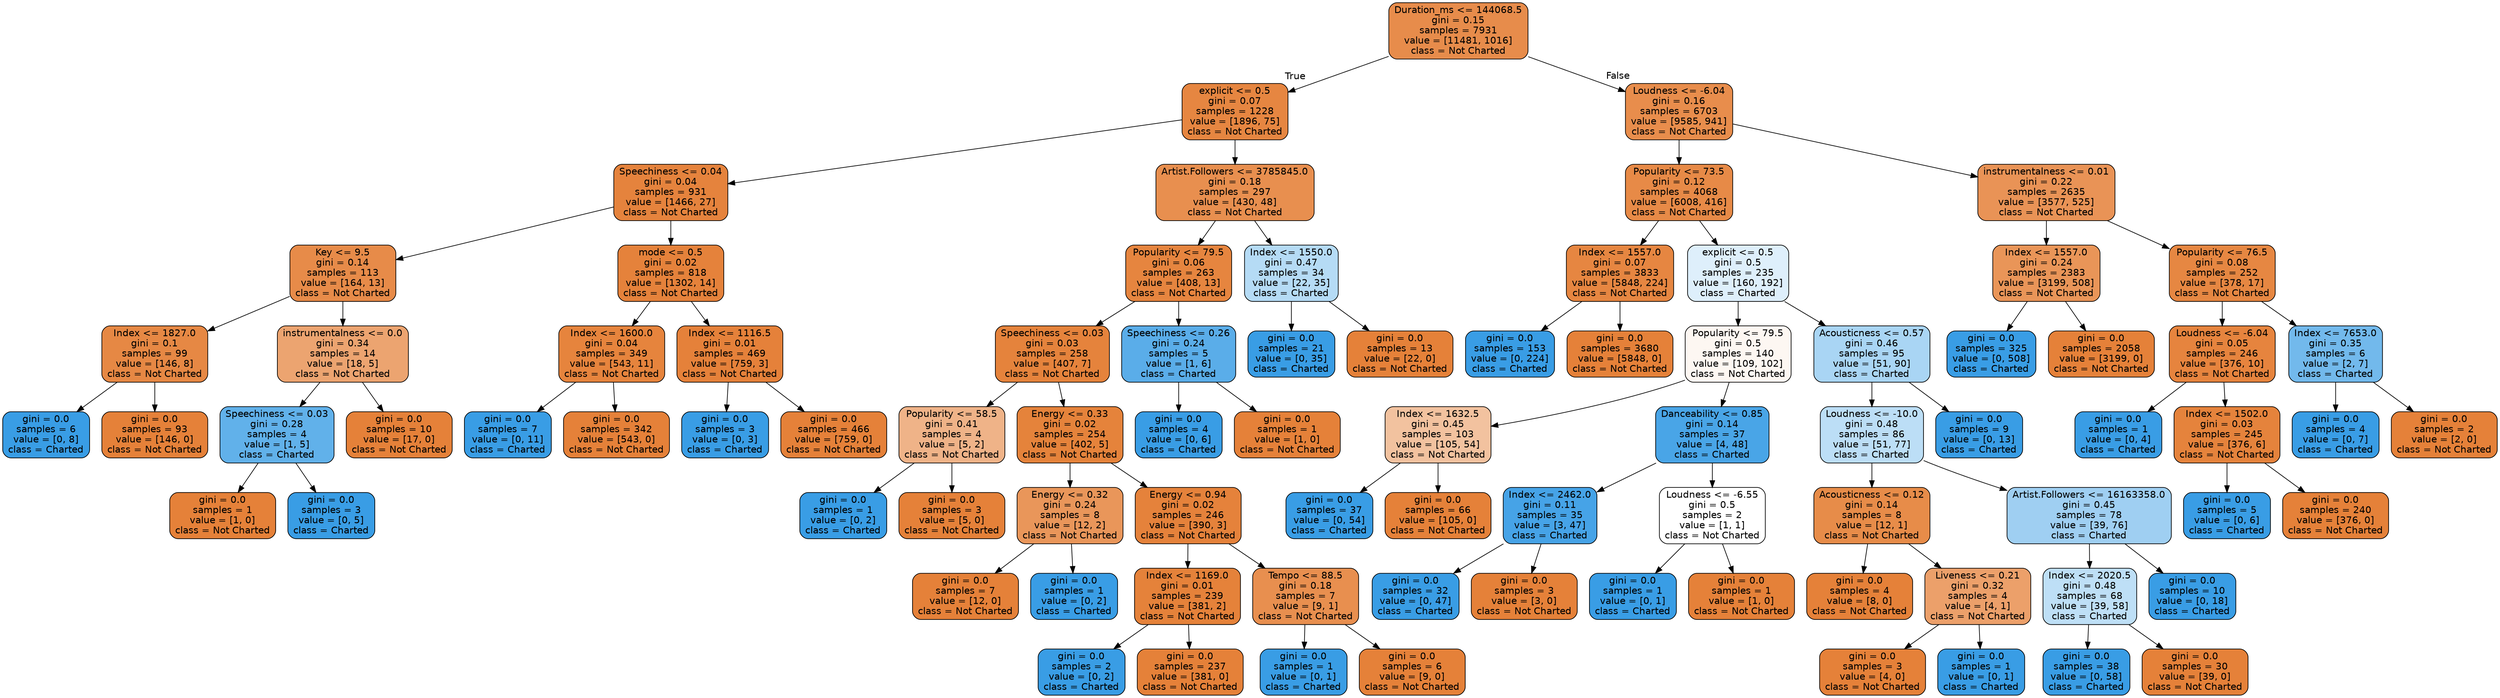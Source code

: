 digraph Tree {
node [shape=box, style="filled, rounded", color="black", fontname="helvetica"] ;
edge [fontname="helvetica"] ;
0 [label="Duration_ms <= 144068.5\ngini = 0.15\nsamples = 7931\nvalue = [11481, 1016]\nclass = Not Charted", fillcolor="#e78c4b"] ;
1 [label="explicit <= 0.5\ngini = 0.07\nsamples = 1228\nvalue = [1896, 75]\nclass = Not Charted", fillcolor="#e68641"] ;
0 -> 1 [labeldistance=2.5, labelangle=45, headlabel="True"] ;
2 [label="Speechiness <= 0.04\ngini = 0.04\nsamples = 931\nvalue = [1466, 27]\nclass = Not Charted", fillcolor="#e5833d"] ;
1 -> 2 ;
3 [label="Key <= 9.5\ngini = 0.14\nsamples = 113\nvalue = [164, 13]\nclass = Not Charted", fillcolor="#e78b49"] ;
2 -> 3 ;
4 [label="Index <= 1827.0\ngini = 0.1\nsamples = 99\nvalue = [146, 8]\nclass = Not Charted", fillcolor="#e68844"] ;
3 -> 4 ;
5 [label="gini = 0.0\nsamples = 6\nvalue = [0, 8]\nclass = Charted", fillcolor="#399de5"] ;
4 -> 5 ;
6 [label="gini = 0.0\nsamples = 93\nvalue = [146, 0]\nclass = Not Charted", fillcolor="#e58139"] ;
4 -> 6 ;
7 [label="instrumentalness <= 0.0\ngini = 0.34\nsamples = 14\nvalue = [18, 5]\nclass = Not Charted", fillcolor="#eca470"] ;
3 -> 7 ;
8 [label="Speechiness <= 0.03\ngini = 0.28\nsamples = 4\nvalue = [1, 5]\nclass = Charted", fillcolor="#61b1ea"] ;
7 -> 8 ;
9 [label="gini = 0.0\nsamples = 1\nvalue = [1, 0]\nclass = Not Charted", fillcolor="#e58139"] ;
8 -> 9 ;
10 [label="gini = 0.0\nsamples = 3\nvalue = [0, 5]\nclass = Charted", fillcolor="#399de5"] ;
8 -> 10 ;
11 [label="gini = 0.0\nsamples = 10\nvalue = [17, 0]\nclass = Not Charted", fillcolor="#e58139"] ;
7 -> 11 ;
12 [label="mode <= 0.5\ngini = 0.02\nsamples = 818\nvalue = [1302, 14]\nclass = Not Charted", fillcolor="#e5823b"] ;
2 -> 12 ;
13 [label="Index <= 1600.0\ngini = 0.04\nsamples = 349\nvalue = [543, 11]\nclass = Not Charted", fillcolor="#e6843d"] ;
12 -> 13 ;
14 [label="gini = 0.0\nsamples = 7\nvalue = [0, 11]\nclass = Charted", fillcolor="#399de5"] ;
13 -> 14 ;
15 [label="gini = 0.0\nsamples = 342\nvalue = [543, 0]\nclass = Not Charted", fillcolor="#e58139"] ;
13 -> 15 ;
16 [label="Index <= 1116.5\ngini = 0.01\nsamples = 469\nvalue = [759, 3]\nclass = Not Charted", fillcolor="#e5813a"] ;
12 -> 16 ;
17 [label="gini = 0.0\nsamples = 3\nvalue = [0, 3]\nclass = Charted", fillcolor="#399de5"] ;
16 -> 17 ;
18 [label="gini = 0.0\nsamples = 466\nvalue = [759, 0]\nclass = Not Charted", fillcolor="#e58139"] ;
16 -> 18 ;
19 [label="Artist.Followers <= 3785845.0\ngini = 0.18\nsamples = 297\nvalue = [430, 48]\nclass = Not Charted", fillcolor="#e88f4f"] ;
1 -> 19 ;
20 [label="Popularity <= 79.5\ngini = 0.06\nsamples = 263\nvalue = [408, 13]\nclass = Not Charted", fillcolor="#e6853f"] ;
19 -> 20 ;
21 [label="Speechiness <= 0.03\ngini = 0.03\nsamples = 258\nvalue = [407, 7]\nclass = Not Charted", fillcolor="#e5833c"] ;
20 -> 21 ;
22 [label="Popularity <= 58.5\ngini = 0.41\nsamples = 4\nvalue = [5, 2]\nclass = Not Charted", fillcolor="#efb388"] ;
21 -> 22 ;
23 [label="gini = 0.0\nsamples = 1\nvalue = [0, 2]\nclass = Charted", fillcolor="#399de5"] ;
22 -> 23 ;
24 [label="gini = 0.0\nsamples = 3\nvalue = [5, 0]\nclass = Not Charted", fillcolor="#e58139"] ;
22 -> 24 ;
25 [label="Energy <= 0.33\ngini = 0.02\nsamples = 254\nvalue = [402, 5]\nclass = Not Charted", fillcolor="#e5833b"] ;
21 -> 25 ;
26 [label="Energy <= 0.32\ngini = 0.24\nsamples = 8\nvalue = [12, 2]\nclass = Not Charted", fillcolor="#e9965a"] ;
25 -> 26 ;
27 [label="gini = 0.0\nsamples = 7\nvalue = [12, 0]\nclass = Not Charted", fillcolor="#e58139"] ;
26 -> 27 ;
28 [label="gini = 0.0\nsamples = 1\nvalue = [0, 2]\nclass = Charted", fillcolor="#399de5"] ;
26 -> 28 ;
29 [label="Energy <= 0.94\ngini = 0.02\nsamples = 246\nvalue = [390, 3]\nclass = Not Charted", fillcolor="#e5823b"] ;
25 -> 29 ;
30 [label="Index <= 1169.0\ngini = 0.01\nsamples = 239\nvalue = [381, 2]\nclass = Not Charted", fillcolor="#e5823a"] ;
29 -> 30 ;
31 [label="gini = 0.0\nsamples = 2\nvalue = [0, 2]\nclass = Charted", fillcolor="#399de5"] ;
30 -> 31 ;
32 [label="gini = 0.0\nsamples = 237\nvalue = [381, 0]\nclass = Not Charted", fillcolor="#e58139"] ;
30 -> 32 ;
33 [label="Tempo <= 88.5\ngini = 0.18\nsamples = 7\nvalue = [9, 1]\nclass = Not Charted", fillcolor="#e88f4f"] ;
29 -> 33 ;
34 [label="gini = 0.0\nsamples = 1\nvalue = [0, 1]\nclass = Charted", fillcolor="#399de5"] ;
33 -> 34 ;
35 [label="gini = 0.0\nsamples = 6\nvalue = [9, 0]\nclass = Not Charted", fillcolor="#e58139"] ;
33 -> 35 ;
36 [label="Speechiness <= 0.26\ngini = 0.24\nsamples = 5\nvalue = [1, 6]\nclass = Charted", fillcolor="#5aade9"] ;
20 -> 36 ;
37 [label="gini = 0.0\nsamples = 4\nvalue = [0, 6]\nclass = Charted", fillcolor="#399de5"] ;
36 -> 37 ;
38 [label="gini = 0.0\nsamples = 1\nvalue = [1, 0]\nclass = Not Charted", fillcolor="#e58139"] ;
36 -> 38 ;
39 [label="Index <= 1550.0\ngini = 0.47\nsamples = 34\nvalue = [22, 35]\nclass = Charted", fillcolor="#b5dbf5"] ;
19 -> 39 ;
40 [label="gini = 0.0\nsamples = 21\nvalue = [0, 35]\nclass = Charted", fillcolor="#399de5"] ;
39 -> 40 ;
41 [label="gini = 0.0\nsamples = 13\nvalue = [22, 0]\nclass = Not Charted", fillcolor="#e58139"] ;
39 -> 41 ;
42 [label="Loudness <= -6.04\ngini = 0.16\nsamples = 6703\nvalue = [9585, 941]\nclass = Not Charted", fillcolor="#e88d4c"] ;
0 -> 42 [labeldistance=2.5, labelangle=-45, headlabel="False"] ;
43 [label="Popularity <= 73.5\ngini = 0.12\nsamples = 4068\nvalue = [6008, 416]\nclass = Not Charted", fillcolor="#e78a47"] ;
42 -> 43 ;
44 [label="Index <= 1557.0\ngini = 0.07\nsamples = 3833\nvalue = [5848, 224]\nclass = Not Charted", fillcolor="#e68641"] ;
43 -> 44 ;
45 [label="gini = 0.0\nsamples = 153\nvalue = [0, 224]\nclass = Charted", fillcolor="#399de5"] ;
44 -> 45 ;
46 [label="gini = 0.0\nsamples = 3680\nvalue = [5848, 0]\nclass = Not Charted", fillcolor="#e58139"] ;
44 -> 46 ;
47 [label="explicit <= 0.5\ngini = 0.5\nsamples = 235\nvalue = [160, 192]\nclass = Charted", fillcolor="#deeffb"] ;
43 -> 47 ;
48 [label="Popularity <= 79.5\ngini = 0.5\nsamples = 140\nvalue = [109, 102]\nclass = Not Charted", fillcolor="#fdf7f2"] ;
47 -> 48 ;
49 [label="Index <= 1632.5\ngini = 0.45\nsamples = 103\nvalue = [105, 54]\nclass = Not Charted", fillcolor="#f2c29f"] ;
48 -> 49 ;
50 [label="gini = 0.0\nsamples = 37\nvalue = [0, 54]\nclass = Charted", fillcolor="#399de5"] ;
49 -> 50 ;
51 [label="gini = 0.0\nsamples = 66\nvalue = [105, 0]\nclass = Not Charted", fillcolor="#e58139"] ;
49 -> 51 ;
52 [label="Danceability <= 0.85\ngini = 0.14\nsamples = 37\nvalue = [4, 48]\nclass = Charted", fillcolor="#49a5e7"] ;
48 -> 52 ;
53 [label="Index <= 2462.0\ngini = 0.11\nsamples = 35\nvalue = [3, 47]\nclass = Charted", fillcolor="#46a3e7"] ;
52 -> 53 ;
54 [label="gini = 0.0\nsamples = 32\nvalue = [0, 47]\nclass = Charted", fillcolor="#399de5"] ;
53 -> 54 ;
55 [label="gini = 0.0\nsamples = 3\nvalue = [3, 0]\nclass = Not Charted", fillcolor="#e58139"] ;
53 -> 55 ;
56 [label="Loudness <= -6.55\ngini = 0.5\nsamples = 2\nvalue = [1, 1]\nclass = Not Charted", fillcolor="#ffffff"] ;
52 -> 56 ;
57 [label="gini = 0.0\nsamples = 1\nvalue = [0, 1]\nclass = Charted", fillcolor="#399de5"] ;
56 -> 57 ;
58 [label="gini = 0.0\nsamples = 1\nvalue = [1, 0]\nclass = Not Charted", fillcolor="#e58139"] ;
56 -> 58 ;
59 [label="Acousticness <= 0.57\ngini = 0.46\nsamples = 95\nvalue = [51, 90]\nclass = Charted", fillcolor="#a9d5f4"] ;
47 -> 59 ;
60 [label="Loudness <= -10.0\ngini = 0.48\nsamples = 86\nvalue = [51, 77]\nclass = Charted", fillcolor="#bcdef6"] ;
59 -> 60 ;
61 [label="Acousticness <= 0.12\ngini = 0.14\nsamples = 8\nvalue = [12, 1]\nclass = Not Charted", fillcolor="#e78c49"] ;
60 -> 61 ;
62 [label="gini = 0.0\nsamples = 4\nvalue = [8, 0]\nclass = Not Charted", fillcolor="#e58139"] ;
61 -> 62 ;
63 [label="Liveness <= 0.21\ngini = 0.32\nsamples = 4\nvalue = [4, 1]\nclass = Not Charted", fillcolor="#eca06a"] ;
61 -> 63 ;
64 [label="gini = 0.0\nsamples = 3\nvalue = [4, 0]\nclass = Not Charted", fillcolor="#e58139"] ;
63 -> 64 ;
65 [label="gini = 0.0\nsamples = 1\nvalue = [0, 1]\nclass = Charted", fillcolor="#399de5"] ;
63 -> 65 ;
66 [label="Artist.Followers <= 16163358.0\ngini = 0.45\nsamples = 78\nvalue = [39, 76]\nclass = Charted", fillcolor="#9fcff2"] ;
60 -> 66 ;
67 [label="Index <= 2020.5\ngini = 0.48\nsamples = 68\nvalue = [39, 58]\nclass = Charted", fillcolor="#bedff6"] ;
66 -> 67 ;
68 [label="gini = 0.0\nsamples = 38\nvalue = [0, 58]\nclass = Charted", fillcolor="#399de5"] ;
67 -> 68 ;
69 [label="gini = 0.0\nsamples = 30\nvalue = [39, 0]\nclass = Not Charted", fillcolor="#e58139"] ;
67 -> 69 ;
70 [label="gini = 0.0\nsamples = 10\nvalue = [0, 18]\nclass = Charted", fillcolor="#399de5"] ;
66 -> 70 ;
71 [label="gini = 0.0\nsamples = 9\nvalue = [0, 13]\nclass = Charted", fillcolor="#399de5"] ;
59 -> 71 ;
72 [label="instrumentalness <= 0.01\ngini = 0.22\nsamples = 2635\nvalue = [3577, 525]\nclass = Not Charted", fillcolor="#e99356"] ;
42 -> 72 ;
73 [label="Index <= 1557.0\ngini = 0.24\nsamples = 2383\nvalue = [3199, 508]\nclass = Not Charted", fillcolor="#e99558"] ;
72 -> 73 ;
74 [label="gini = 0.0\nsamples = 325\nvalue = [0, 508]\nclass = Charted", fillcolor="#399de5"] ;
73 -> 74 ;
75 [label="gini = 0.0\nsamples = 2058\nvalue = [3199, 0]\nclass = Not Charted", fillcolor="#e58139"] ;
73 -> 75 ;
76 [label="Popularity <= 76.5\ngini = 0.08\nsamples = 252\nvalue = [378, 17]\nclass = Not Charted", fillcolor="#e68742"] ;
72 -> 76 ;
77 [label="Loudness <= -6.04\ngini = 0.05\nsamples = 246\nvalue = [376, 10]\nclass = Not Charted", fillcolor="#e6843e"] ;
76 -> 77 ;
78 [label="gini = 0.0\nsamples = 1\nvalue = [0, 4]\nclass = Charted", fillcolor="#399de5"] ;
77 -> 78 ;
79 [label="Index <= 1502.0\ngini = 0.03\nsamples = 245\nvalue = [376, 6]\nclass = Not Charted", fillcolor="#e5833c"] ;
77 -> 79 ;
80 [label="gini = 0.0\nsamples = 5\nvalue = [0, 6]\nclass = Charted", fillcolor="#399de5"] ;
79 -> 80 ;
81 [label="gini = 0.0\nsamples = 240\nvalue = [376, 0]\nclass = Not Charted", fillcolor="#e58139"] ;
79 -> 81 ;
82 [label="Index <= 7653.0\ngini = 0.35\nsamples = 6\nvalue = [2, 7]\nclass = Charted", fillcolor="#72b9ec"] ;
76 -> 82 ;
83 [label="gini = 0.0\nsamples = 4\nvalue = [0, 7]\nclass = Charted", fillcolor="#399de5"] ;
82 -> 83 ;
84 [label="gini = 0.0\nsamples = 2\nvalue = [2, 0]\nclass = Not Charted", fillcolor="#e58139"] ;
82 -> 84 ;
}